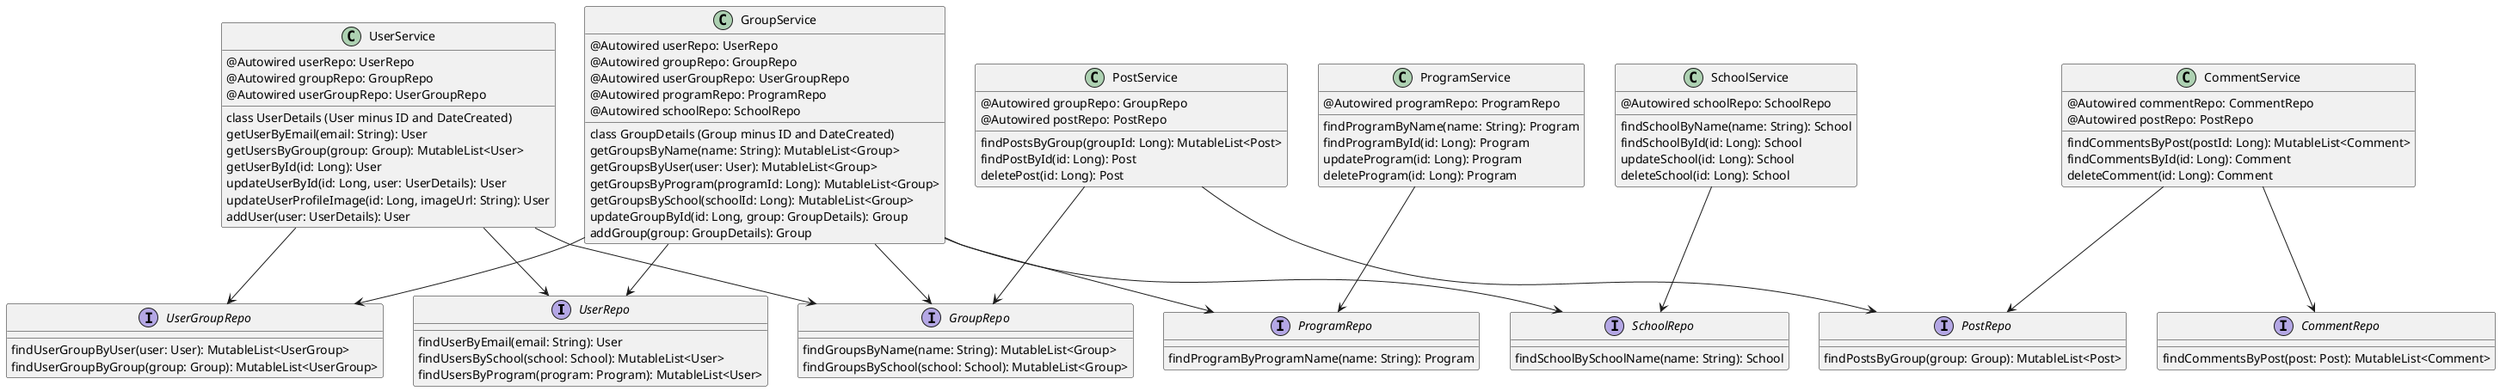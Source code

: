 @startuml
'https://plantuml.com/class-diagram

interface UserRepo{
    findUserByEmail(email: String): User
    findUsersBySchool(school: School): MutableList<User>
    findUsersByProgram(program: Program): MutableList<User>
}

interface GroupRepo{
    findGroupsByName(name: String): MutableList<Group>
    findGroupsBySchool(school: School): MutableList<Group>
}

interface UserGroupRepo{
    findUserGroupByUser(user: User): MutableList<UserGroup>
    findUserGroupByGroup(group: Group): MutableList<UserGroup>
}

interface ProgramRepo{
    findProgramByProgramName(name: String): Program
}

interface SchoolRepo{
    findSchoolBySchoolName(name: String): School
}

interface PostRepo{
    findPostsByGroup(group: Group): MutableList<Post>
}

interface CommentRepo{
    findCommentsByPost(post: Post): MutableList<Comment>
}

class UserService{
    @Autowired userRepo: UserRepo
    @Autowired groupRepo: GroupRepo
    @Autowired userGroupRepo: UserGroupRepo
    class UserDetails (User minus ID and DateCreated)
    getUserByEmail(email: String): User
    getUsersByGroup(group: Group): MutableList<User>
    getUserById(id: Long): User
    updateUserById(id: Long, user: UserDetails): User
    updateUserProfileImage(id: Long, imageUrl: String): User
    addUser(user: UserDetails): User
}

class GroupService{
    @Autowired userRepo: UserRepo
    @Autowired groupRepo: GroupRepo
    @Autowired userGroupRepo: UserGroupRepo
    @Autowired programRepo: ProgramRepo
    @Autowired schoolRepo: SchoolRepo
    class GroupDetails (Group minus ID and DateCreated)
    getGroupsByName(name: String): MutableList<Group>
    getGroupsByUser(user: User): MutableList<Group>
    getGroupsByProgram(programId: Long): MutableList<Group>
    getGroupsBySchool(schoolId: Long): MutableList<Group>
    updateGroupById(id: Long, group: GroupDetails): Group
    addGroup(group: GroupDetails): Group
}

class SchoolService{
    @Autowired schoolRepo: SchoolRepo
    findSchoolByName(name: String): School
    findSchoolById(id: Long): School
    updateSchool(id: Long): School
    deleteSchool(id: Long): School
}

class ProgramService{
    @Autowired programRepo: ProgramRepo
    findProgramByName(name: String): Program
    findProgramById(id: Long): Program
    updateProgram(id: Long): Program
    deleteProgram(id: Long): Program
}

class PostService{
    @Autowired groupRepo: GroupRepo
    @Autowired postRepo: PostRepo
    findPostsByGroup(groupId: Long): MutableList<Post>
    findPostById(id: Long): Post
    deletePost(id: Long): Post
}

class CommentService{
    @Autowired commentRepo: CommentRepo
    @Autowired postRepo: PostRepo
    findCommentsByPost(postId: Long): MutableList<Comment>
    findCommentsById(id: Long): Comment
    deleteComment(id: Long): Comment
}


UserService --> UserRepo
UserService --> GroupRepo
UserService --> UserGroupRepo
GroupService --> UserRepo
GroupService --> GroupRepo
GroupService --> UserGroupRepo
GroupService --> ProgramRepo
GroupService --> SchoolRepo
ProgramService --> ProgramRepo
SchoolService --> SchoolRepo
CommentService --> PostRepo
CommentService --> CommentRepo
PostService --> PostRepo
PostService --> GroupRepo

@enduml